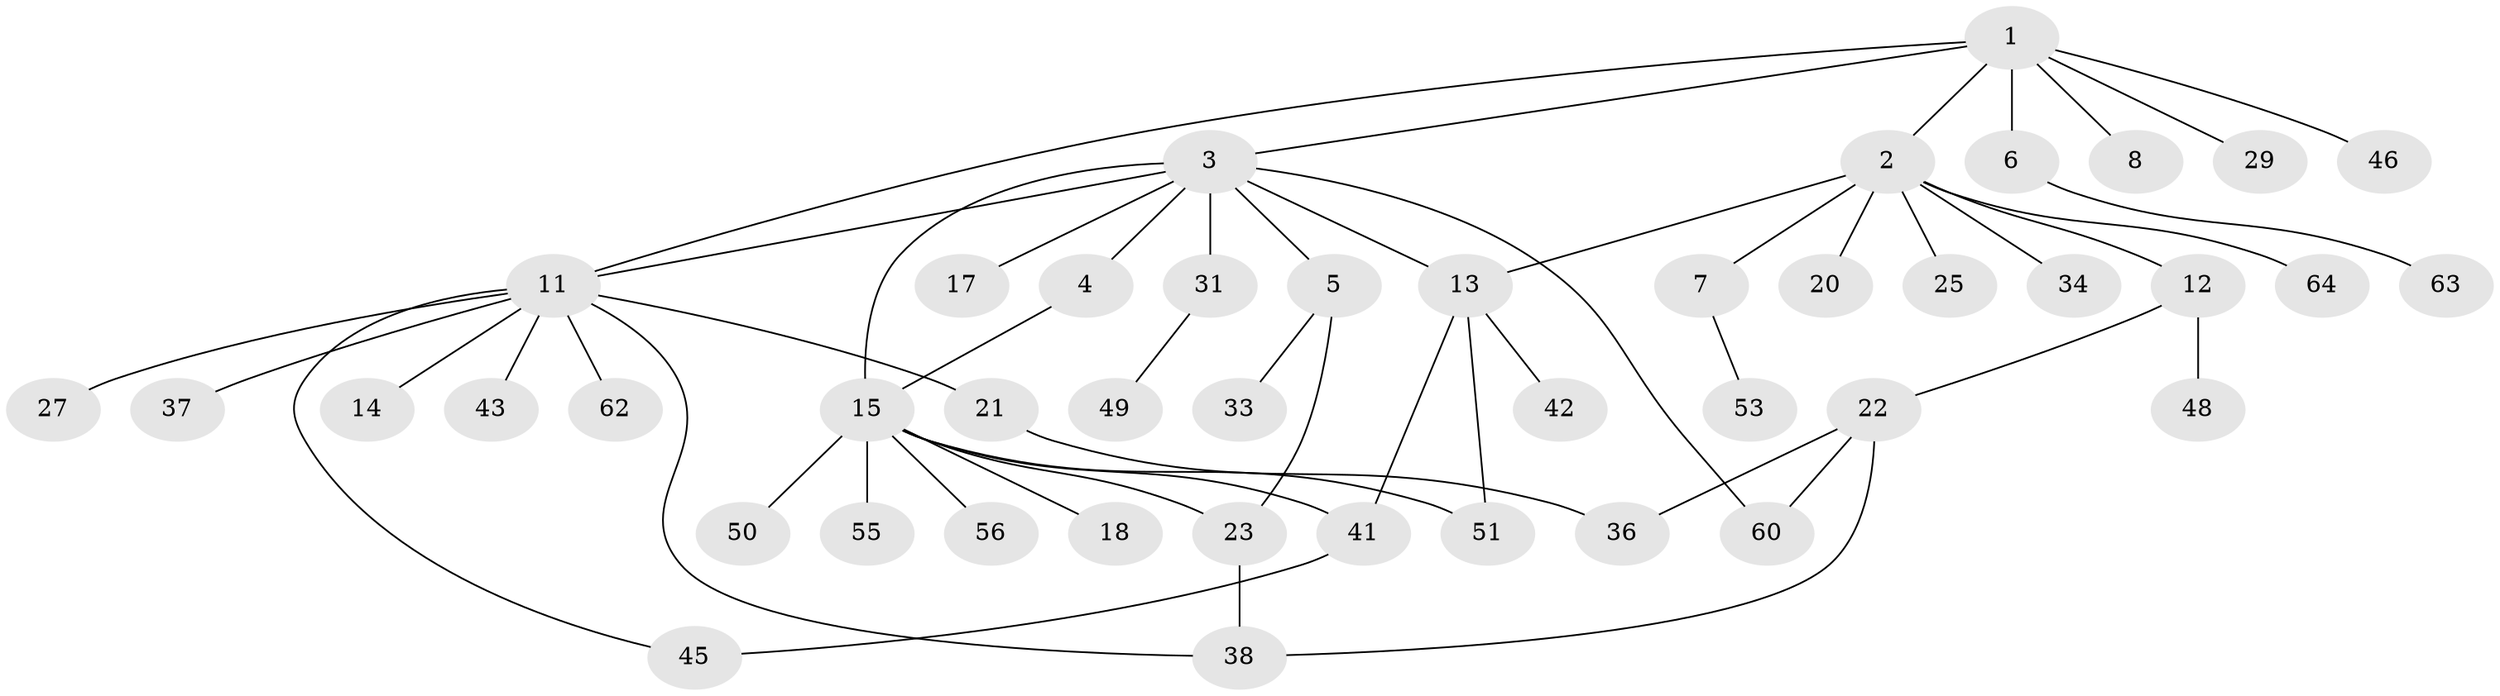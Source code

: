 // Generated by graph-tools (version 1.1) at 2025/51/02/27/25 19:51:53]
// undirected, 44 vertices, 54 edges
graph export_dot {
graph [start="1"]
  node [color=gray90,style=filled];
  1 [super="+9"];
  2 [super="+10"];
  3 [super="+16"];
  4 [super="+58"];
  5 [super="+32"];
  6 [super="+39"];
  7 [super="+28"];
  8;
  11 [super="+54"];
  12 [super="+19"];
  13 [super="+30"];
  14 [super="+24"];
  15 [super="+44"];
  17;
  18;
  20;
  21 [super="+57"];
  22 [super="+35"];
  23 [super="+26"];
  25;
  27;
  29 [super="+40"];
  31 [super="+47"];
  33;
  34;
  36;
  37;
  38 [super="+52"];
  41 [super="+61"];
  42;
  43;
  45;
  46;
  48;
  49;
  50;
  51;
  53;
  55 [super="+59"];
  56;
  60;
  62;
  63;
  64;
  1 -- 2;
  1 -- 3;
  1 -- 6;
  1 -- 8;
  1 -- 11;
  1 -- 29;
  1 -- 46;
  2 -- 7;
  2 -- 12;
  2 -- 25;
  2 -- 34;
  2 -- 64;
  2 -- 20;
  2 -- 13;
  3 -- 4;
  3 -- 5;
  3 -- 11;
  3 -- 13;
  3 -- 15;
  3 -- 17;
  3 -- 31;
  3 -- 60;
  4 -- 15;
  5 -- 23;
  5 -- 33;
  6 -- 63;
  7 -- 53;
  11 -- 14;
  11 -- 21;
  11 -- 27;
  11 -- 37;
  11 -- 38;
  11 -- 43;
  11 -- 45;
  11 -- 62;
  12 -- 22;
  12 -- 48;
  13 -- 42;
  13 -- 51;
  13 -- 41;
  15 -- 18;
  15 -- 23;
  15 -- 50;
  15 -- 55;
  15 -- 56;
  15 -- 51;
  15 -- 41 [weight=2];
  21 -- 36;
  22 -- 38;
  22 -- 60;
  22 -- 36;
  23 -- 38;
  31 -- 49;
  41 -- 45;
}
